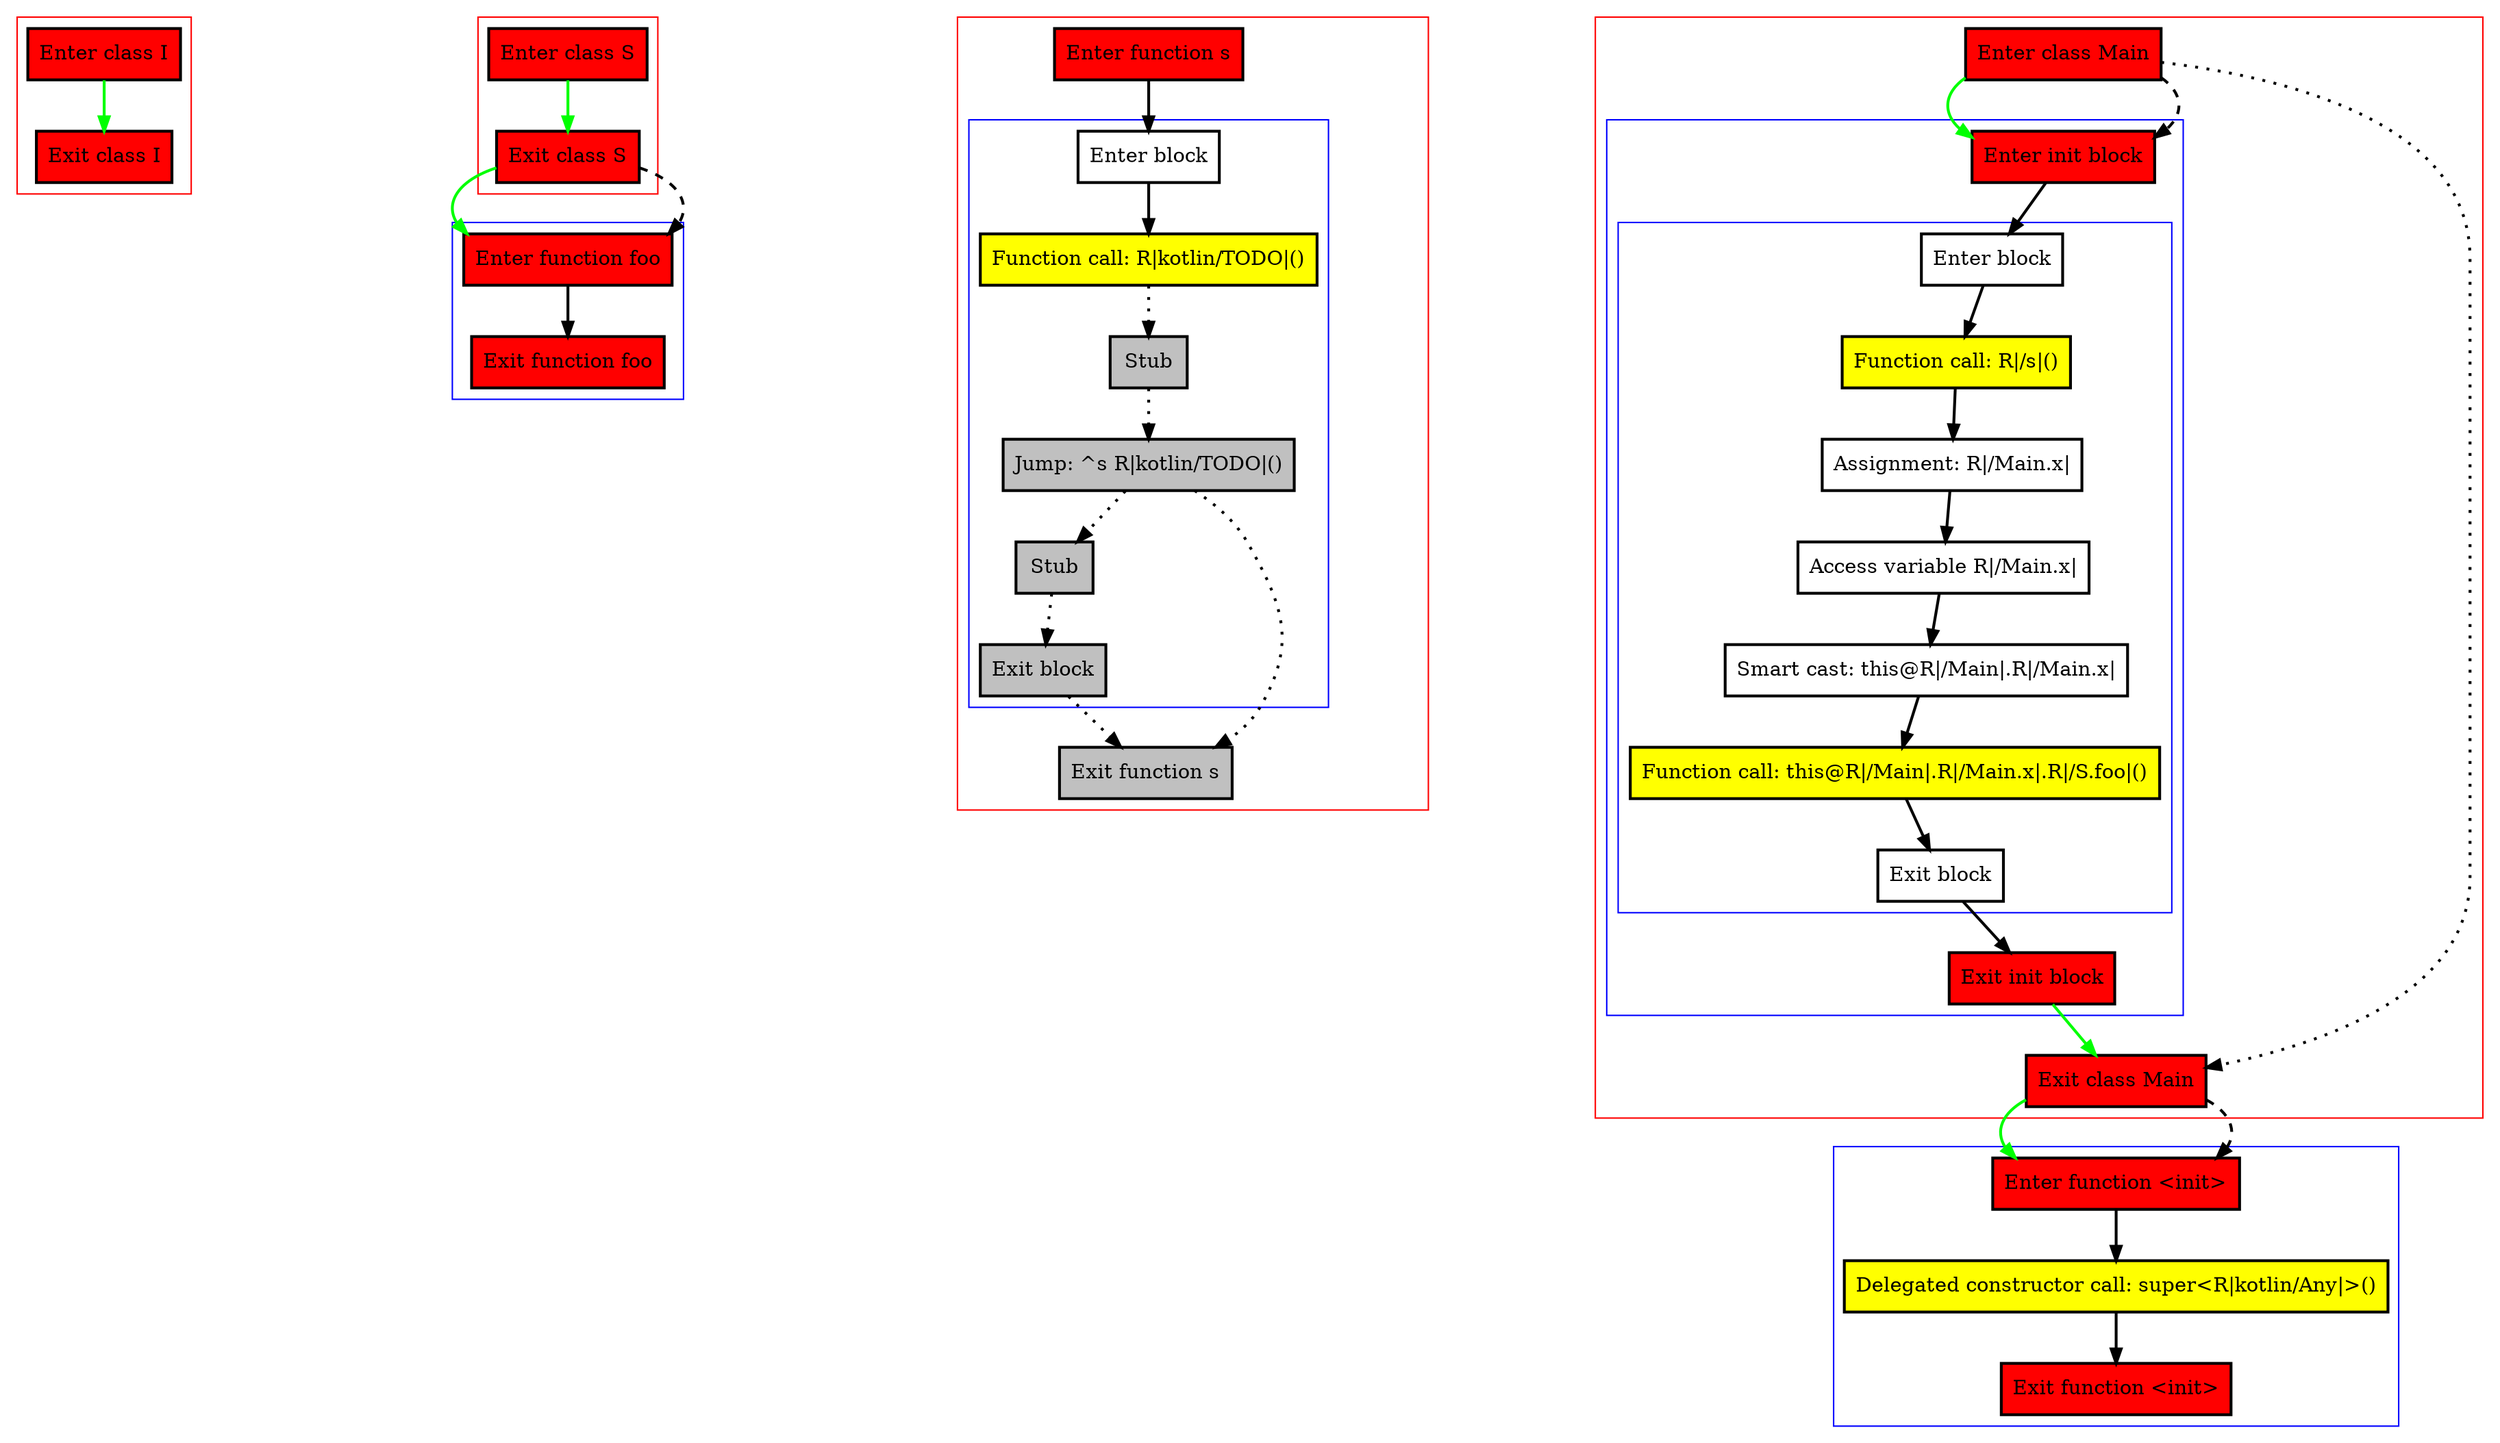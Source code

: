 digraph smartCastInInit_kt {
    graph [nodesep=3]
    node [shape=box penwidth=2]
    edge [penwidth=2]

    subgraph cluster_0 {
        color=red
        0 [label="Enter class I" style="filled" fillcolor=red];
        1 [label="Exit class I" style="filled" fillcolor=red];
    }
    0 -> {1} [color=green];

    subgraph cluster_1 {
        color=red
        2 [label="Enter class S" style="filled" fillcolor=red];
        3 [label="Exit class S" style="filled" fillcolor=red];
    }
    subgraph cluster_2 {
        color=blue
        4 [label="Enter function foo" style="filled" fillcolor=red];
        5 [label="Exit function foo" style="filled" fillcolor=red];
    }
    2 -> {3} [color=green];
    3 -> {4} [color=green];
    3 -> {4} [style=dashed];
    4 -> {5};

    subgraph cluster_3 {
        color=red
        6 [label="Enter function s" style="filled" fillcolor=red];
        subgraph cluster_4 {
            color=blue
            7 [label="Enter block"];
            8 [label="Function call: R|kotlin/TODO|()" style="filled" fillcolor=yellow];
            9 [label="Stub" style="filled" fillcolor=gray];
            10 [label="Jump: ^s R|kotlin/TODO|()" style="filled" fillcolor=gray];
            11 [label="Stub" style="filled" fillcolor=gray];
            12 [label="Exit block" style="filled" fillcolor=gray];
        }
        13 [label="Exit function s" style="filled" fillcolor=gray];
    }
    6 -> {7};
    7 -> {8};
    8 -> {9} [style=dotted];
    9 -> {10} [style=dotted];
    10 -> {11 13} [style=dotted];
    11 -> {12} [style=dotted];
    12 -> {13} [style=dotted];

    subgraph cluster_5 {
        color=red
        14 [label="Enter class Main" style="filled" fillcolor=red];
        subgraph cluster_6 {
            color=blue
            15 [label="Enter init block" style="filled" fillcolor=red];
            subgraph cluster_7 {
                color=blue
                16 [label="Enter block"];
                17 [label="Function call: R|/s|()" style="filled" fillcolor=yellow];
                18 [label="Assignment: R|/Main.x|"];
                19 [label="Access variable R|/Main.x|"];
                20 [label="Smart cast: this@R|/Main|.R|/Main.x|"];
                21 [label="Function call: this@R|/Main|.R|/Main.x|.R|/S.foo|()" style="filled" fillcolor=yellow];
                22 [label="Exit block"];
            }
            23 [label="Exit init block" style="filled" fillcolor=red];
        }
        24 [label="Exit class Main" style="filled" fillcolor=red];
    }
    subgraph cluster_8 {
        color=blue
        25 [label="Enter function <init>" style="filled" fillcolor=red];
        26 [label="Delegated constructor call: super<R|kotlin/Any|>()" style="filled" fillcolor=yellow];
        27 [label="Exit function <init>" style="filled" fillcolor=red];
    }
    14 -> {15} [color=green];
    14 -> {24} [style=dotted];
    14 -> {15} [style=dashed];
    15 -> {16};
    16 -> {17};
    17 -> {18};
    18 -> {19};
    19 -> {20};
    20 -> {21};
    21 -> {22};
    22 -> {23};
    23 -> {24} [color=green];
    24 -> {25} [color=green];
    24 -> {25} [style=dashed];
    25 -> {26};
    26 -> {27};

}
